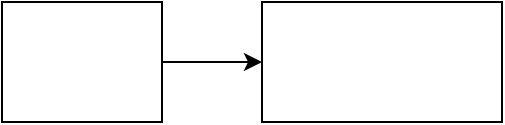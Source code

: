 <mxfile version="17.1.3" type="github">
  <diagram id="41D39QHYnMqtJkdSb9oq" name="Page-1">
    <mxGraphModel dx="1018" dy="615" grid="1" gridSize="10" guides="1" tooltips="1" connect="1" arrows="1" fold="1" page="1" pageScale="1" pageWidth="827" pageHeight="1169" math="0" shadow="0">
      <root>
        <mxCell id="0" />
        <mxCell id="1" parent="0" />
        <mxCell id="s5w0VPOdWQTH1LWSgScL-4" style="edgeStyle=orthogonalEdgeStyle;rounded=0;orthogonalLoop=1;jettySize=auto;html=1;" edge="1" parent="1" source="s5w0VPOdWQTH1LWSgScL-1">
          <mxGeometry relative="1" as="geometry">
            <mxPoint x="250" y="160" as="targetPoint" />
          </mxGeometry>
        </mxCell>
        <mxCell id="s5w0VPOdWQTH1LWSgScL-1" value="" style="rounded=0;whiteSpace=wrap;html=1;" vertex="1" parent="1">
          <mxGeometry x="120" y="130" width="80" height="60" as="geometry" />
        </mxCell>
        <mxCell id="s5w0VPOdWQTH1LWSgScL-5" value="" style="whiteSpace=wrap;html=1;" vertex="1" parent="1">
          <mxGeometry x="250" y="130" width="120" height="60" as="geometry" />
        </mxCell>
      </root>
    </mxGraphModel>
  </diagram>
</mxfile>
